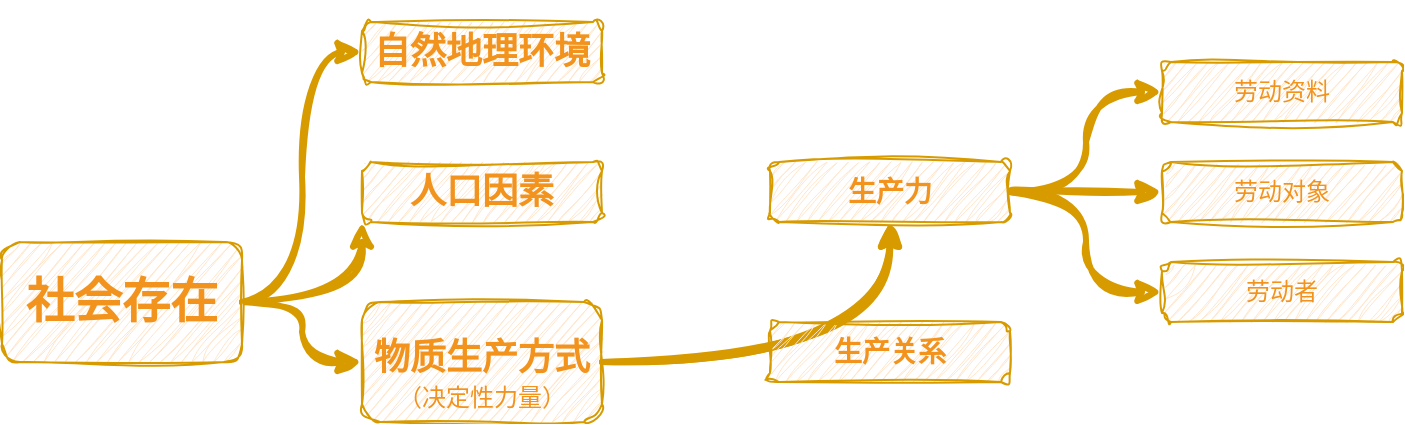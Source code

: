 <mxfile version="22.0.8" type="github">
  <diagram id="gtvhhWysRCpxjpLSjoP-" name="第 1 页">
    <mxGraphModel dx="1004" dy="616" grid="1" gridSize="10" guides="1" tooltips="1" connect="1" arrows="1" fold="1" page="1" pageScale="1" pageWidth="1169" pageHeight="827" math="0" shadow="0">
      <root>
        <mxCell id="0" />
        <mxCell id="1" parent="0" />
        <mxCell id="qmdW4s5YPuSo9OqXjj9D-3" value="" style="rounded=0;orthogonalLoop=1;jettySize=auto;html=1;fillColor=#ffe6cc;strokeColor=#d79b00;strokeWidth=3;sketch=1;curveFitting=1;jiggle=2;edgeStyle=orthogonalEdgeStyle;entryX=0;entryY=0.5;entryDx=0;entryDy=0;curved=1;" edge="1" parent="1" source="qmdW4s5YPuSo9OqXjj9D-1" target="qmdW4s5YPuSo9OqXjj9D-2">
          <mxGeometry relative="1" as="geometry" />
        </mxCell>
        <mxCell id="qmdW4s5YPuSo9OqXjj9D-7" style="edgeStyle=orthogonalEdgeStyle;shape=connector;curved=1;rounded=0;sketch=1;jiggle=2;curveFitting=1;orthogonalLoop=1;jettySize=auto;html=1;exitX=1;exitY=0.5;exitDx=0;exitDy=0;entryX=0;entryY=1;entryDx=0;entryDy=0;labelBackgroundColor=default;strokeColor=#d79b00;strokeWidth=3;align=center;verticalAlign=middle;fontFamily=Helvetica;fontSize=11;fontColor=default;endArrow=classic;fillColor=#ffe6cc;" edge="1" parent="1" source="qmdW4s5YPuSo9OqXjj9D-1" target="qmdW4s5YPuSo9OqXjj9D-4">
          <mxGeometry relative="1" as="geometry" />
        </mxCell>
        <mxCell id="qmdW4s5YPuSo9OqXjj9D-8" style="edgeStyle=orthogonalEdgeStyle;shape=connector;curved=1;rounded=0;sketch=1;jiggle=2;curveFitting=1;orthogonalLoop=1;jettySize=auto;html=1;exitX=1;exitY=0.5;exitDx=0;exitDy=0;entryX=0;entryY=0.5;entryDx=0;entryDy=0;labelBackgroundColor=default;strokeColor=#d79b00;strokeWidth=3;align=center;verticalAlign=middle;fontFamily=Helvetica;fontSize=11;fontColor=default;endArrow=classic;fillColor=#ffe6cc;" edge="1" parent="1" source="qmdW4s5YPuSo9OqXjj9D-1" target="qmdW4s5YPuSo9OqXjj9D-5">
          <mxGeometry relative="1" as="geometry" />
        </mxCell>
        <mxCell id="qmdW4s5YPuSo9OqXjj9D-1" value="&lt;h1&gt;社会存在&lt;/h1&gt;" style="rounded=1;whiteSpace=wrap;html=1;fillColor=#ffe6cc;strokeColor=#d79b00;sketch=1;curveFitting=1;jiggle=2;fontColor=#f2931e;" vertex="1" parent="1">
          <mxGeometry x="30" y="260" width="120" height="60" as="geometry" />
        </mxCell>
        <mxCell id="qmdW4s5YPuSo9OqXjj9D-2" value="&lt;h2&gt;自然地理环境&lt;/h2&gt;" style="rounded=1;whiteSpace=wrap;html=1;fillColor=#ffe6cc;strokeColor=#d79b00;sketch=1;curveFitting=1;jiggle=2;fontColor=#f2931e;" vertex="1" parent="1">
          <mxGeometry x="210" y="150" width="120" height="30" as="geometry" />
        </mxCell>
        <mxCell id="qmdW4s5YPuSo9OqXjj9D-4" value="&lt;h2&gt;人口因素&lt;/h2&gt;" style="rounded=1;whiteSpace=wrap;html=1;fillColor=#ffe6cc;strokeColor=#d79b00;sketch=1;curveFitting=1;jiggle=2;fontColor=#f2931e;" vertex="1" parent="1">
          <mxGeometry x="210" y="220" width="120" height="30" as="geometry" />
        </mxCell>
        <mxCell id="qmdW4s5YPuSo9OqXjj9D-12" value="" style="edgeStyle=orthogonalEdgeStyle;shape=connector;curved=1;rounded=0;sketch=1;jiggle=2;curveFitting=1;orthogonalLoop=1;jettySize=auto;html=1;labelBackgroundColor=default;strokeColor=#d79b00;strokeWidth=3;align=center;verticalAlign=middle;fontFamily=Helvetica;fontSize=12;fontColor=#f2931e;endArrow=classic;fillColor=#ffe6cc;" edge="1" parent="1" source="qmdW4s5YPuSo9OqXjj9D-5" target="qmdW4s5YPuSo9OqXjj9D-11">
          <mxGeometry relative="1" as="geometry" />
        </mxCell>
        <mxCell id="qmdW4s5YPuSo9OqXjj9D-13" value="" style="edgeStyle=orthogonalEdgeStyle;shape=connector;curved=1;rounded=0;sketch=1;jiggle=2;curveFitting=1;orthogonalLoop=1;jettySize=auto;html=1;labelBackgroundColor=default;strokeColor=#d79b00;strokeWidth=3;align=center;verticalAlign=middle;fontFamily=Helvetica;fontSize=12;fontColor=#f2931e;endArrow=classic;fillColor=#ffe6cc;" edge="1" parent="1" source="qmdW4s5YPuSo9OqXjj9D-5" target="qmdW4s5YPuSo9OqXjj9D-11">
          <mxGeometry relative="1" as="geometry" />
        </mxCell>
        <mxCell id="qmdW4s5YPuSo9OqXjj9D-14" value="" style="edgeStyle=orthogonalEdgeStyle;shape=connector;curved=1;rounded=0;sketch=1;jiggle=2;curveFitting=1;orthogonalLoop=1;jettySize=auto;html=1;labelBackgroundColor=default;strokeColor=#d79b00;strokeWidth=3;align=center;verticalAlign=middle;fontFamily=Helvetica;fontSize=12;fontColor=#f2931e;endArrow=classic;fillColor=#ffe6cc;" edge="1" parent="1" source="qmdW4s5YPuSo9OqXjj9D-5" target="qmdW4s5YPuSo9OqXjj9D-11">
          <mxGeometry relative="1" as="geometry" />
        </mxCell>
        <mxCell id="qmdW4s5YPuSo9OqXjj9D-5" value="&lt;h2 style=&quot;line-height: 50%;&quot;&gt;物质生产方式&lt;/h2&gt;&lt;div style=&quot;line-height: 0%;&quot;&gt;（决定性力量）&lt;/div&gt;" style="rounded=1;whiteSpace=wrap;html=1;fillColor=#ffe6cc;strokeColor=#d79b00;sketch=1;curveFitting=1;jiggle=2;fontColor=#f2931e;" vertex="1" parent="1">
          <mxGeometry x="210" y="290" width="120" height="60" as="geometry" />
        </mxCell>
        <mxCell id="qmdW4s5YPuSo9OqXjj9D-17" value="" style="edgeStyle=orthogonalEdgeStyle;shape=connector;curved=1;rounded=0;sketch=1;jiggle=2;curveFitting=1;orthogonalLoop=1;jettySize=auto;html=1;labelBackgroundColor=default;strokeColor=#d79b00;strokeWidth=3;align=center;verticalAlign=middle;fontFamily=Helvetica;fontSize=12;fontColor=#f2931e;endArrow=classic;fillColor=#ffe6cc;entryX=0;entryY=0.5;entryDx=0;entryDy=0;entryPerimeter=0;" edge="1" parent="1" source="qmdW4s5YPuSo9OqXjj9D-11" target="qmdW4s5YPuSo9OqXjj9D-16">
          <mxGeometry relative="1" as="geometry" />
        </mxCell>
        <mxCell id="qmdW4s5YPuSo9OqXjj9D-20" style="edgeStyle=orthogonalEdgeStyle;shape=connector;curved=1;rounded=0;sketch=1;jiggle=2;curveFitting=1;orthogonalLoop=1;jettySize=auto;html=1;exitX=1;exitY=0.5;exitDx=0;exitDy=0;entryX=0;entryY=0.5;entryDx=0;entryDy=0;labelBackgroundColor=default;strokeColor=#d79b00;strokeWidth=3;align=center;verticalAlign=middle;fontFamily=Helvetica;fontSize=12;fontColor=#f2931e;endArrow=classic;fillColor=#ffe6cc;" edge="1" parent="1" source="qmdW4s5YPuSo9OqXjj9D-11" target="qmdW4s5YPuSo9OqXjj9D-18">
          <mxGeometry relative="1" as="geometry" />
        </mxCell>
        <mxCell id="qmdW4s5YPuSo9OqXjj9D-21" style="edgeStyle=orthogonalEdgeStyle;shape=connector;curved=1;rounded=0;sketch=1;jiggle=2;curveFitting=1;orthogonalLoop=1;jettySize=auto;html=1;exitX=1;exitY=0.5;exitDx=0;exitDy=0;entryX=0;entryY=0.5;entryDx=0;entryDy=0;labelBackgroundColor=default;strokeColor=#d79b00;strokeWidth=3;align=center;verticalAlign=middle;fontFamily=Helvetica;fontSize=12;fontColor=#f2931e;endArrow=classic;fillColor=#ffe6cc;" edge="1" parent="1" source="qmdW4s5YPuSo9OqXjj9D-11" target="qmdW4s5YPuSo9OqXjj9D-19">
          <mxGeometry relative="1" as="geometry" />
        </mxCell>
        <mxCell id="qmdW4s5YPuSo9OqXjj9D-11" value="&lt;h3&gt;生产力&lt;/h3&gt;" style="whiteSpace=wrap;html=1;fillColor=#ffe6cc;strokeColor=#d79b00;fontColor=#f2931e;rounded=1;sketch=1;curveFitting=1;jiggle=2;" vertex="1" parent="1">
          <mxGeometry x="414" y="220" width="120" height="30" as="geometry" />
        </mxCell>
        <mxCell id="qmdW4s5YPuSo9OqXjj9D-15" value="&lt;h3&gt;生产关系&lt;/h3&gt;" style="whiteSpace=wrap;html=1;fillColor=#ffe6cc;strokeColor=#d79b00;fontColor=#f2931e;rounded=1;sketch=1;curveFitting=1;jiggle=2;" vertex="1" parent="1">
          <mxGeometry x="414" y="300" width="120" height="30" as="geometry" />
        </mxCell>
        <mxCell id="qmdW4s5YPuSo9OqXjj9D-16" value="劳动资料" style="whiteSpace=wrap;html=1;fillColor=#ffe6cc;strokeColor=#d79b00;fontColor=#f2931e;rounded=1;sketch=1;curveFitting=1;jiggle=2;" vertex="1" parent="1">
          <mxGeometry x="610" y="170" width="120" height="30" as="geometry" />
        </mxCell>
        <mxCell id="qmdW4s5YPuSo9OqXjj9D-18" value="劳动对象" style="whiteSpace=wrap;html=1;fillColor=#ffe6cc;strokeColor=#d79b00;fontColor=#f2931e;rounded=1;sketch=1;curveFitting=1;jiggle=2;" vertex="1" parent="1">
          <mxGeometry x="610" y="220" width="120" height="30" as="geometry" />
        </mxCell>
        <mxCell id="qmdW4s5YPuSo9OqXjj9D-19" value="劳动者" style="whiteSpace=wrap;html=1;fillColor=#ffe6cc;strokeColor=#d79b00;fontColor=#f2931e;rounded=1;sketch=1;curveFitting=1;jiggle=2;" vertex="1" parent="1">
          <mxGeometry x="610" y="270" width="120" height="30" as="geometry" />
        </mxCell>
      </root>
    </mxGraphModel>
  </diagram>
</mxfile>
